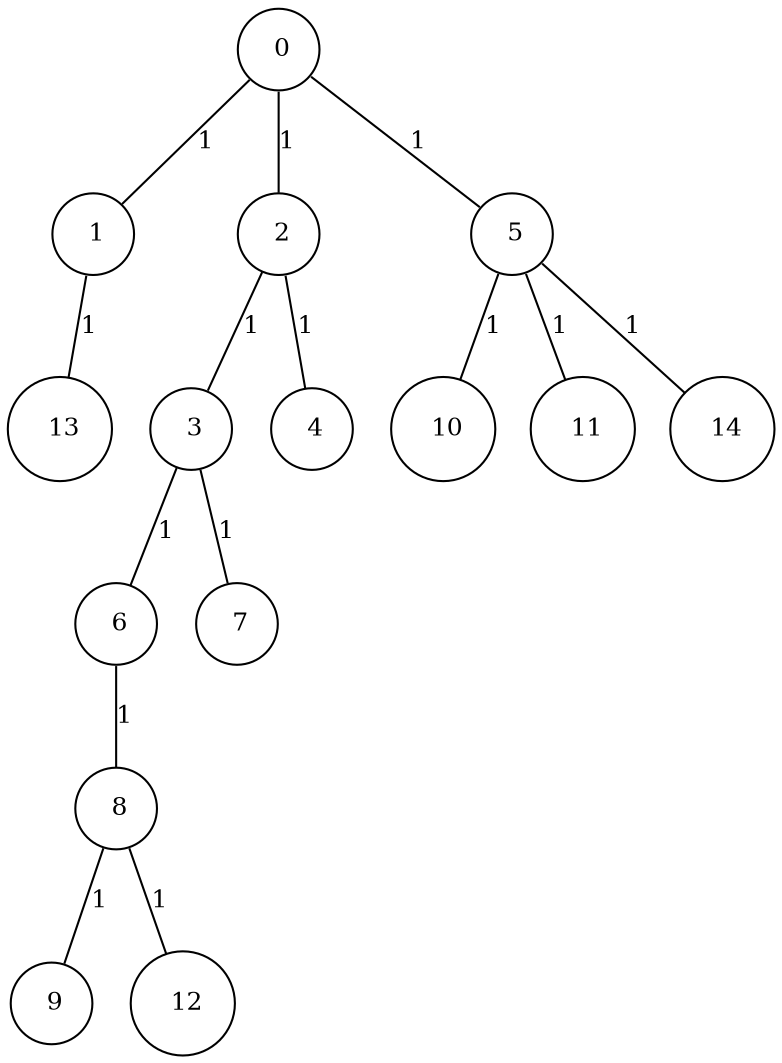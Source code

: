 graph G {
size="8.5,11;"
ratio = "expand;"
fixedsize="true;"
overlap="scale;"
node[shape=circle,width=.12,hight=.12,fontsize=12]
edge[fontsize=12]

0[label=" 0" color=black, pos="0.9212279,0.00097977882!"];
1[label=" 1" color=black, pos="2.6306973,0.47972494!"];
2[label=" 2" color=black, pos="1.6709394,0.46022462!"];
3[label=" 3" color=black, pos="0.45008971,2.7361957!"];
4[label=" 4" color=black, pos="1.8205969,1.2301514!"];
5[label=" 5" color=black, pos="1.1637937,1.8515348!"];
6[label=" 6" color=black, pos="1.3668767,2.5020524!"];
7[label=" 7" color=black, pos="2.398365,2.1050299!"];
8[label=" 8" color=black, pos="2.9277087,0.37670358!"];
9[label=" 9" color=black, pos="1.543903,2.2270527!"];
10[label=" 10" color=black, pos="0.51327706,2.6129587!"];
11[label=" 11" color=black, pos="2.7469366,1.7335407!"];
12[label=" 12" color=black, pos="1.1124853,2.8521624!"];
13[label=" 13" color=black, pos="0.79670296,1.533805!"];
14[label=" 14" color=black, pos="1.21666,0.30251212!"];
0--1[label="1"]
0--2[label="1"]
0--5[label="1"]
1--13[label="1"]
2--3[label="1"]
2--4[label="1"]
3--6[label="1"]
3--7[label="1"]
5--10[label="1"]
5--11[label="1"]
5--14[label="1"]
6--8[label="1"]
8--9[label="1"]
8--12[label="1"]

}
